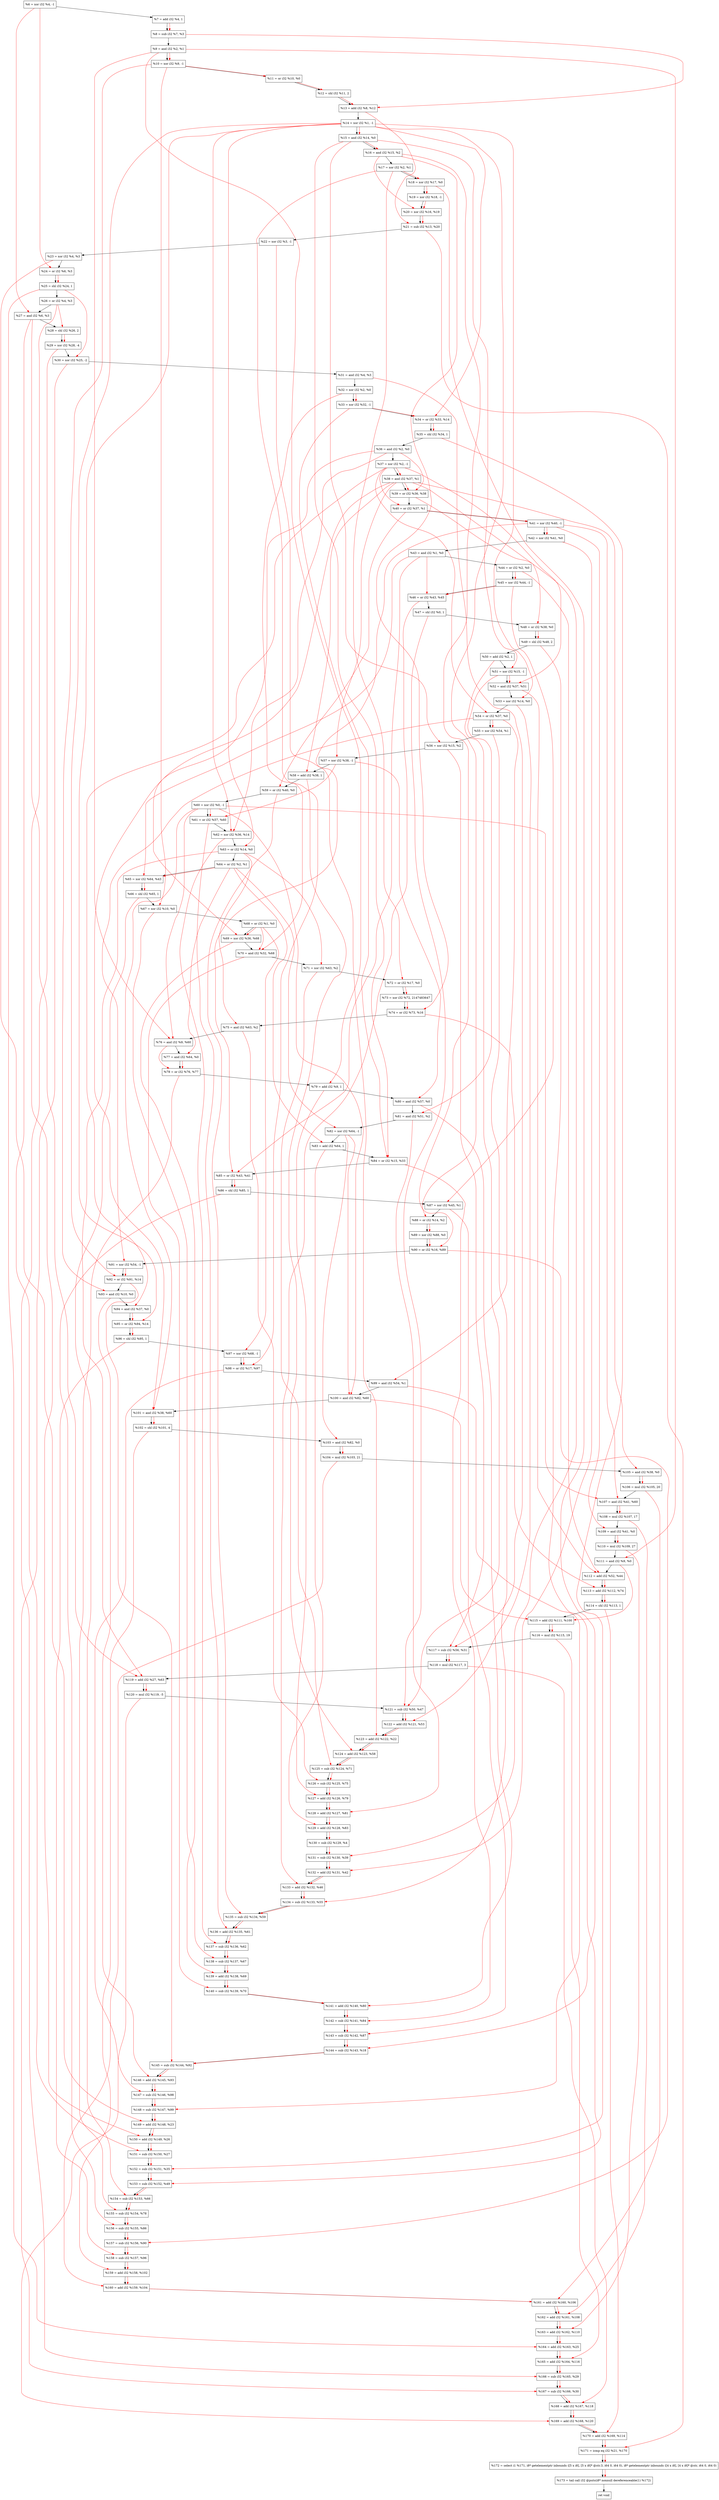 digraph "DFG for'crackme' function" {
	Node0x1809a50[shape=record, label="  %6 = xor i32 %4, -1"];
	Node0x1809af0[shape=record, label="  %7 = add i32 %4, 1"];
	Node0x1809b60[shape=record, label="  %8 = sub i32 %7, %3"];
	Node0x1809bd0[shape=record, label="  %9 = and i32 %2, %1"];
	Node0x1809c40[shape=record, label="  %10 = xor i32 %9, -1"];
	Node0x1809cb0[shape=record, label="  %11 = or i32 %10, %0"];
	Node0x1809d50[shape=record, label="  %12 = shl i32 %11, 2"];
	Node0x1809dc0[shape=record, label="  %13 = add i32 %8, %12"];
	Node0x1809e30[shape=record, label="  %14 = xor i32 %1, -1"];
	Node0x1809ea0[shape=record, label="  %15 = and i32 %14, %0"];
	Node0x1809f10[shape=record, label="  %16 = and i32 %15, %2"];
	Node0x1809f80[shape=record, label="  %17 = xor i32 %2, %1"];
	Node0x1809ff0[shape=record, label="  %18 = xor i32 %17, %0"];
	Node0x180a060[shape=record, label="  %19 = xor i32 %18, -1"];
	Node0x180a0d0[shape=record, label="  %20 = xor i32 %16, %19"];
	Node0x180a140[shape=record, label="  %21 = sub i32 %13, %20"];
	Node0x180a1b0[shape=record, label="  %22 = xor i32 %3, -1"];
	Node0x180a220[shape=record, label="  %23 = xor i32 %4, %3"];
	Node0x180a290[shape=record, label="  %24 = or i32 %6, %3"];
	Node0x180a300[shape=record, label="  %25 = shl i32 %24, 1"];
	Node0x180a370[shape=record, label="  %26 = or i32 %4, %3"];
	Node0x180a3e0[shape=record, label="  %27 = and i32 %6, %3"];
	Node0x180a450[shape=record, label="  %28 = shl i32 %26, 2"];
	Node0x180a4f0[shape=record, label="  %29 = xor i32 %28, -4"];
	Node0x180a590[shape=record, label="  %30 = xor i32 %25, -2"];
	Node0x180a600[shape=record, label="  %31 = and i32 %4, %3"];
	Node0x180a670[shape=record, label="  %32 = xor i32 %2, %0"];
	Node0x180a8f0[shape=record, label="  %33 = xor i32 %32, -1"];
	Node0x180a960[shape=record, label="  %34 = or i32 %33, %14"];
	Node0x180a9d0[shape=record, label="  %35 = shl i32 %34, 1"];
	Node0x180aa40[shape=record, label="  %36 = and i32 %2, %0"];
	Node0x180aab0[shape=record, label="  %37 = xor i32 %2, -1"];
	Node0x180ab20[shape=record, label="  %38 = and i32 %37, %1"];
	Node0x180ab90[shape=record, label="  %39 = or i32 %36, %38"];
	Node0x180ac00[shape=record, label="  %40 = or i32 %37, %1"];
	Node0x180ac70[shape=record, label="  %41 = xor i32 %40, -1"];
	Node0x180ace0[shape=record, label="  %42 = xor i32 %41, %0"];
	Node0x180ad50[shape=record, label="  %43 = and i32 %1, %0"];
	Node0x180adc0[shape=record, label="  %44 = or i32 %2, %0"];
	Node0x180ae30[shape=record, label="  %45 = xor i32 %44, -1"];
	Node0x180aea0[shape=record, label="  %46 = or i32 %43, %45"];
	Node0x180af10[shape=record, label="  %47 = shl i32 %0, 1"];
	Node0x180af80[shape=record, label="  %48 = or i32 %38, %0"];
	Node0x180aff0[shape=record, label="  %49 = shl i32 %48, 2"];
	Node0x180b060[shape=record, label="  %50 = add i32 %2, 1"];
	Node0x180b0d0[shape=record, label="  %51 = xor i32 %15, -1"];
	Node0x180b140[shape=record, label="  %52 = and i32 %37, %51"];
	Node0x180b1b0[shape=record, label="  %53 = xor i32 %14, %0"];
	Node0x180b220[shape=record, label="  %54 = or i32 %37, %0"];
	Node0x180b290[shape=record, label="  %55 = xor i32 %54, %1"];
	Node0x180b300[shape=record, label="  %56 = xor i32 %15, %2"];
	Node0x180b370[shape=record, label="  %57 = xor i32 %38, -1"];
	Node0x180b3e0[shape=record, label="  %58 = add i32 %38, 1"];
	Node0x180b450[shape=record, label="  %59 = or i32 %40, %0"];
	Node0x180b4c0[shape=record, label="  %60 = xor i32 %0, -1"];
	Node0x180b530[shape=record, label="  %61 = or i32 %57, %60"];
	Node0x180b5a0[shape=record, label="  %62 = xor i32 %36, %14"];
	Node0x180b610[shape=record, label="  %63 = or i32 %14, %0"];
	Node0x180b680[shape=record, label="  %64 = or i32 %2, %1"];
	Node0x180bb00[shape=record, label="  %65 = xor i32 %64, %43"];
	Node0x180bb70[shape=record, label="  %66 = shl i32 %65, 1"];
	Node0x180bbe0[shape=record, label="  %67 = xor i32 %10, %0"];
	Node0x180bc50[shape=record, label="  %68 = or i32 %1, %0"];
	Node0x180bcc0[shape=record, label="  %69 = xor i32 %36, %68"];
	Node0x180bd30[shape=record, label="  %70 = and i32 %32, %68"];
	Node0x180bda0[shape=record, label="  %71 = xor i32 %63, %2"];
	Node0x180be10[shape=record, label="  %72 = or i32 %17, %0"];
	Node0x180beb0[shape=record, label="  %73 = xor i32 %72, 2147483647"];
	Node0x180bf20[shape=record, label="  %74 = or i32 %73, %16"];
	Node0x180bf90[shape=record, label="  %75 = and i32 %63, %2"];
	Node0x180c000[shape=record, label="  %76 = and i32 %9, %60"];
	Node0x180c070[shape=record, label="  %77 = and i32 %64, %0"];
	Node0x180c0e0[shape=record, label="  %78 = or i32 %76, %77"];
	Node0x180c150[shape=record, label="  %79 = add i32 %9, 1"];
	Node0x180c1c0[shape=record, label="  %80 = and i32 %57, %0"];
	Node0x180c230[shape=record, label="  %81 = and i32 %51, %2"];
	Node0x180c2a0[shape=record, label="  %82 = xor i32 %64, -1"];
	Node0x180c310[shape=record, label="  %83 = add i32 %64, 1"];
	Node0x180c380[shape=record, label="  %84 = or i32 %15, %33"];
	Node0x180c3f0[shape=record, label="  %85 = or i32 %43, %41"];
	Node0x180c460[shape=record, label="  %86 = shl i32 %85, 1"];
	Node0x180c4d0[shape=record, label="  %87 = xor i32 %45, %1"];
	Node0x180c540[shape=record, label="  %88 = or i32 %14, %2"];
	Node0x180c5b0[shape=record, label="  %89 = xor i32 %88, %0"];
	Node0x180c620[shape=record, label="  %90 = or i32 %16, %89"];
	Node0x180c690[shape=record, label="  %91 = xor i32 %54, -1"];
	Node0x180c700[shape=record, label="  %92 = or i32 %91, %14"];
	Node0x180c770[shape=record, label="  %93 = and i32 %10, %0"];
	Node0x180c7e0[shape=record, label="  %94 = and i32 %37, %0"];
	Node0x180c850[shape=record, label="  %95 = or i32 %94, %14"];
	Node0x180c8c0[shape=record, label="  %96 = shl i32 %95, 1"];
	Node0x180c930[shape=record, label="  %97 = xor i32 %68, -1"];
	Node0x180c9a0[shape=record, label="  %98 = or i32 %17, %97"];
	Node0x180ca10[shape=record, label="  %99 = and i32 %54, %1"];
	Node0x180ca80[shape=record, label="  %100 = and i32 %82, %60"];
	Node0x180caf0[shape=record, label="  %101 = and i32 %38, %60"];
	Node0x180cb90[shape=record, label="  %102 = shl i32 %101, 4"];
	Node0x180cc00[shape=record, label="  %103 = and i32 %82, %0"];
	Node0x180cca0[shape=record, label="  %104 = mul i32 %103, 21"];
	Node0x180cd10[shape=record, label="  %105 = and i32 %38, %0"];
	Node0x180cdb0[shape=record, label="  %106 = mul i32 %105, 20"];
	Node0x180ce20[shape=record, label="  %107 = and i32 %41, %60"];
	Node0x180cec0[shape=record, label="  %108 = mul i32 %107, 17"];
	Node0x180cf30[shape=record, label="  %109 = and i32 %41, %0"];
	Node0x180cfd0[shape=record, label="  %110 = mul i32 %109, 27"];
	Node0x180d040[shape=record, label="  %111 = and i32 %9, %0"];
	Node0x180d0b0[shape=record, label="  %112 = add i32 %52, %44"];
	Node0x180d120[shape=record, label="  %113 = add i32 %112, %74"];
	Node0x180d190[shape=record, label="  %114 = shl i32 %113, 1"];
	Node0x180d200[shape=record, label="  %115 = add i32 %111, %100"];
	Node0x180d2a0[shape=record, label="  %116 = mul i32 %115, 19"];
	Node0x180d310[shape=record, label="  %117 = sub i32 %56, %31"];
	Node0x180d3b0[shape=record, label="  %118 = mul i32 %117, 3"];
	Node0x180d420[shape=record, label="  %119 = add i32 %27, %63"];
	Node0x180d4c0[shape=record, label="  %120 = mul i32 %119, -5"];
	Node0x180d530[shape=record, label="  %121 = sub i32 %50, %47"];
	Node0x180d5a0[shape=record, label="  %122 = add i32 %121, %53"];
	Node0x180d610[shape=record, label="  %123 = add i32 %122, %22"];
	Node0x180d680[shape=record, label="  %124 = add i32 %123, %58"];
	Node0x180d6f0[shape=record, label="  %125 = sub i32 %124, %71"];
	Node0x180d760[shape=record, label="  %126 = sub i32 %125, %75"];
	Node0x180d7d0[shape=record, label="  %127 = add i32 %126, %79"];
	Node0x180d840[shape=record, label="  %128 = add i32 %127, %81"];
	Node0x180e0c0[shape=record, label="  %129 = add i32 %128, %83"];
	Node0x180e130[shape=record, label="  %130 = sub i32 %129, %4"];
	Node0x180e1a0[shape=record, label="  %131 = sub i32 %130, %39"];
	Node0x180e210[shape=record, label="  %132 = add i32 %131, %42"];
	Node0x180e280[shape=record, label="  %133 = add i32 %132, %46"];
	Node0x180e2f0[shape=record, label="  %134 = sub i32 %133, %55"];
	Node0x180e360[shape=record, label="  %135 = sub i32 %134, %59"];
	Node0x180e3d0[shape=record, label="  %136 = add i32 %135, %61"];
	Node0x180e440[shape=record, label="  %137 = sub i32 %136, %62"];
	Node0x180e4b0[shape=record, label="  %138 = sub i32 %137, %67"];
	Node0x180e520[shape=record, label="  %139 = add i32 %138, %69"];
	Node0x180e590[shape=record, label="  %140 = sub i32 %139, %70"];
	Node0x180e600[shape=record, label="  %141 = add i32 %140, %80"];
	Node0x180e670[shape=record, label="  %142 = sub i32 %141, %84"];
	Node0x180e6e0[shape=record, label="  %143 = sub i32 %142, %87"];
	Node0x180e750[shape=record, label="  %144 = sub i32 %143, %18"];
	Node0x180e7c0[shape=record, label="  %145 = sub i32 %144, %92"];
	Node0x180e830[shape=record, label="  %146 = add i32 %145, %93"];
	Node0x180e8a0[shape=record, label="  %147 = sub i32 %146, %98"];
	Node0x180e910[shape=record, label="  %148 = sub i32 %147, %99"];
	Node0x180e980[shape=record, label="  %149 = add i32 %148, %23"];
	Node0x180e9f0[shape=record, label="  %150 = add i32 %149, %26"];
	Node0x180ea60[shape=record, label="  %151 = sub i32 %150, %27"];
	Node0x180ead0[shape=record, label="  %152 = sub i32 %151, %35"];
	Node0x180eb40[shape=record, label="  %153 = sub i32 %152, %49"];
	Node0x180ebb0[shape=record, label="  %154 = sub i32 %153, %66"];
	Node0x180ec20[shape=record, label="  %155 = sub i32 %154, %78"];
	Node0x180ec90[shape=record, label="  %156 = sub i32 %155, %86"];
	Node0x180ed00[shape=record, label="  %157 = sub i32 %156, %90"];
	Node0x180ed70[shape=record, label="  %158 = sub i32 %157, %96"];
	Node0x180ede0[shape=record, label="  %159 = add i32 %158, %102"];
	Node0x180ee50[shape=record, label="  %160 = add i32 %159, %104"];
	Node0x180eec0[shape=record, label="  %161 = add i32 %160, %106"];
	Node0x180ef30[shape=record, label="  %162 = add i32 %161, %108"];
	Node0x180efa0[shape=record, label="  %163 = add i32 %162, %110"];
	Node0x180f010[shape=record, label="  %164 = add i32 %163, %25"];
	Node0x180f080[shape=record, label="  %165 = add i32 %164, %116"];
	Node0x180f0f0[shape=record, label="  %166 = sub i32 %165, %29"];
	Node0x180f160[shape=record, label="  %167 = sub i32 %166, %30"];
	Node0x180f1d0[shape=record, label="  %168 = add i32 %167, %118"];
	Node0x180f240[shape=record, label="  %169 = add i32 %168, %120"];
	Node0x180f2b0[shape=record, label="  %170 = add i32 %169, %114"];
	Node0x180f320[shape=record, label="  %171 = icmp eq i32 %21, %170"];
	Node0x17a9268[shape=record, label="  %172 = select i1 %171, i8* getelementptr inbounds ([5 x i8], [5 x i8]* @str.3, i64 0, i64 0), i8* getelementptr inbounds ([4 x i8], [4 x i8]* @str, i64 0, i64 0)"];
	Node0x180f5b0[shape=record, label="  %173 = tail call i32 @puts(i8* nonnull dereferenceable(1) %172)"];
	Node0x180f600[shape=record, label="  ret void"];
	Node0x1809a50 -> Node0x1809af0;
	Node0x1809af0 -> Node0x1809b60;
	Node0x1809b60 -> Node0x1809bd0;
	Node0x1809bd0 -> Node0x1809c40;
	Node0x1809c40 -> Node0x1809cb0;
	Node0x1809cb0 -> Node0x1809d50;
	Node0x1809d50 -> Node0x1809dc0;
	Node0x1809dc0 -> Node0x1809e30;
	Node0x1809e30 -> Node0x1809ea0;
	Node0x1809ea0 -> Node0x1809f10;
	Node0x1809f10 -> Node0x1809f80;
	Node0x1809f80 -> Node0x1809ff0;
	Node0x1809ff0 -> Node0x180a060;
	Node0x180a060 -> Node0x180a0d0;
	Node0x180a0d0 -> Node0x180a140;
	Node0x180a140 -> Node0x180a1b0;
	Node0x180a1b0 -> Node0x180a220;
	Node0x180a220 -> Node0x180a290;
	Node0x180a290 -> Node0x180a300;
	Node0x180a300 -> Node0x180a370;
	Node0x180a370 -> Node0x180a3e0;
	Node0x180a3e0 -> Node0x180a450;
	Node0x180a450 -> Node0x180a4f0;
	Node0x180a4f0 -> Node0x180a590;
	Node0x180a590 -> Node0x180a600;
	Node0x180a600 -> Node0x180a670;
	Node0x180a670 -> Node0x180a8f0;
	Node0x180a8f0 -> Node0x180a960;
	Node0x180a960 -> Node0x180a9d0;
	Node0x180a9d0 -> Node0x180aa40;
	Node0x180aa40 -> Node0x180aab0;
	Node0x180aab0 -> Node0x180ab20;
	Node0x180ab20 -> Node0x180ab90;
	Node0x180ab90 -> Node0x180ac00;
	Node0x180ac00 -> Node0x180ac70;
	Node0x180ac70 -> Node0x180ace0;
	Node0x180ace0 -> Node0x180ad50;
	Node0x180ad50 -> Node0x180adc0;
	Node0x180adc0 -> Node0x180ae30;
	Node0x180ae30 -> Node0x180aea0;
	Node0x180aea0 -> Node0x180af10;
	Node0x180af10 -> Node0x180af80;
	Node0x180af80 -> Node0x180aff0;
	Node0x180aff0 -> Node0x180b060;
	Node0x180b060 -> Node0x180b0d0;
	Node0x180b0d0 -> Node0x180b140;
	Node0x180b140 -> Node0x180b1b0;
	Node0x180b1b0 -> Node0x180b220;
	Node0x180b220 -> Node0x180b290;
	Node0x180b290 -> Node0x180b300;
	Node0x180b300 -> Node0x180b370;
	Node0x180b370 -> Node0x180b3e0;
	Node0x180b3e0 -> Node0x180b450;
	Node0x180b450 -> Node0x180b4c0;
	Node0x180b4c0 -> Node0x180b530;
	Node0x180b530 -> Node0x180b5a0;
	Node0x180b5a0 -> Node0x180b610;
	Node0x180b610 -> Node0x180b680;
	Node0x180b680 -> Node0x180bb00;
	Node0x180bb00 -> Node0x180bb70;
	Node0x180bb70 -> Node0x180bbe0;
	Node0x180bbe0 -> Node0x180bc50;
	Node0x180bc50 -> Node0x180bcc0;
	Node0x180bcc0 -> Node0x180bd30;
	Node0x180bd30 -> Node0x180bda0;
	Node0x180bda0 -> Node0x180be10;
	Node0x180be10 -> Node0x180beb0;
	Node0x180beb0 -> Node0x180bf20;
	Node0x180bf20 -> Node0x180bf90;
	Node0x180bf90 -> Node0x180c000;
	Node0x180c000 -> Node0x180c070;
	Node0x180c070 -> Node0x180c0e0;
	Node0x180c0e0 -> Node0x180c150;
	Node0x180c150 -> Node0x180c1c0;
	Node0x180c1c0 -> Node0x180c230;
	Node0x180c230 -> Node0x180c2a0;
	Node0x180c2a0 -> Node0x180c310;
	Node0x180c310 -> Node0x180c380;
	Node0x180c380 -> Node0x180c3f0;
	Node0x180c3f0 -> Node0x180c460;
	Node0x180c460 -> Node0x180c4d0;
	Node0x180c4d0 -> Node0x180c540;
	Node0x180c540 -> Node0x180c5b0;
	Node0x180c5b0 -> Node0x180c620;
	Node0x180c620 -> Node0x180c690;
	Node0x180c690 -> Node0x180c700;
	Node0x180c700 -> Node0x180c770;
	Node0x180c770 -> Node0x180c7e0;
	Node0x180c7e0 -> Node0x180c850;
	Node0x180c850 -> Node0x180c8c0;
	Node0x180c8c0 -> Node0x180c930;
	Node0x180c930 -> Node0x180c9a0;
	Node0x180c9a0 -> Node0x180ca10;
	Node0x180ca10 -> Node0x180ca80;
	Node0x180ca80 -> Node0x180caf0;
	Node0x180caf0 -> Node0x180cb90;
	Node0x180cb90 -> Node0x180cc00;
	Node0x180cc00 -> Node0x180cca0;
	Node0x180cca0 -> Node0x180cd10;
	Node0x180cd10 -> Node0x180cdb0;
	Node0x180cdb0 -> Node0x180ce20;
	Node0x180ce20 -> Node0x180cec0;
	Node0x180cec0 -> Node0x180cf30;
	Node0x180cf30 -> Node0x180cfd0;
	Node0x180cfd0 -> Node0x180d040;
	Node0x180d040 -> Node0x180d0b0;
	Node0x180d0b0 -> Node0x180d120;
	Node0x180d120 -> Node0x180d190;
	Node0x180d190 -> Node0x180d200;
	Node0x180d200 -> Node0x180d2a0;
	Node0x180d2a0 -> Node0x180d310;
	Node0x180d310 -> Node0x180d3b0;
	Node0x180d3b0 -> Node0x180d420;
	Node0x180d420 -> Node0x180d4c0;
	Node0x180d4c0 -> Node0x180d530;
	Node0x180d530 -> Node0x180d5a0;
	Node0x180d5a0 -> Node0x180d610;
	Node0x180d610 -> Node0x180d680;
	Node0x180d680 -> Node0x180d6f0;
	Node0x180d6f0 -> Node0x180d760;
	Node0x180d760 -> Node0x180d7d0;
	Node0x180d7d0 -> Node0x180d840;
	Node0x180d840 -> Node0x180e0c0;
	Node0x180e0c0 -> Node0x180e130;
	Node0x180e130 -> Node0x180e1a0;
	Node0x180e1a0 -> Node0x180e210;
	Node0x180e210 -> Node0x180e280;
	Node0x180e280 -> Node0x180e2f0;
	Node0x180e2f0 -> Node0x180e360;
	Node0x180e360 -> Node0x180e3d0;
	Node0x180e3d0 -> Node0x180e440;
	Node0x180e440 -> Node0x180e4b0;
	Node0x180e4b0 -> Node0x180e520;
	Node0x180e520 -> Node0x180e590;
	Node0x180e590 -> Node0x180e600;
	Node0x180e600 -> Node0x180e670;
	Node0x180e670 -> Node0x180e6e0;
	Node0x180e6e0 -> Node0x180e750;
	Node0x180e750 -> Node0x180e7c0;
	Node0x180e7c0 -> Node0x180e830;
	Node0x180e830 -> Node0x180e8a0;
	Node0x180e8a0 -> Node0x180e910;
	Node0x180e910 -> Node0x180e980;
	Node0x180e980 -> Node0x180e9f0;
	Node0x180e9f0 -> Node0x180ea60;
	Node0x180ea60 -> Node0x180ead0;
	Node0x180ead0 -> Node0x180eb40;
	Node0x180eb40 -> Node0x180ebb0;
	Node0x180ebb0 -> Node0x180ec20;
	Node0x180ec20 -> Node0x180ec90;
	Node0x180ec90 -> Node0x180ed00;
	Node0x180ed00 -> Node0x180ed70;
	Node0x180ed70 -> Node0x180ede0;
	Node0x180ede0 -> Node0x180ee50;
	Node0x180ee50 -> Node0x180eec0;
	Node0x180eec0 -> Node0x180ef30;
	Node0x180ef30 -> Node0x180efa0;
	Node0x180efa0 -> Node0x180f010;
	Node0x180f010 -> Node0x180f080;
	Node0x180f080 -> Node0x180f0f0;
	Node0x180f0f0 -> Node0x180f160;
	Node0x180f160 -> Node0x180f1d0;
	Node0x180f1d0 -> Node0x180f240;
	Node0x180f240 -> Node0x180f2b0;
	Node0x180f2b0 -> Node0x180f320;
	Node0x180f320 -> Node0x17a9268;
	Node0x17a9268 -> Node0x180f5b0;
	Node0x180f5b0 -> Node0x180f600;
edge [color=red]
	Node0x1809af0 -> Node0x1809b60;
	Node0x1809bd0 -> Node0x1809c40;
	Node0x1809c40 -> Node0x1809cb0;
	Node0x1809cb0 -> Node0x1809d50;
	Node0x1809b60 -> Node0x1809dc0;
	Node0x1809d50 -> Node0x1809dc0;
	Node0x1809e30 -> Node0x1809ea0;
	Node0x1809ea0 -> Node0x1809f10;
	Node0x1809f80 -> Node0x1809ff0;
	Node0x1809ff0 -> Node0x180a060;
	Node0x1809f10 -> Node0x180a0d0;
	Node0x180a060 -> Node0x180a0d0;
	Node0x1809dc0 -> Node0x180a140;
	Node0x180a0d0 -> Node0x180a140;
	Node0x1809a50 -> Node0x180a290;
	Node0x180a290 -> Node0x180a300;
	Node0x1809a50 -> Node0x180a3e0;
	Node0x180a370 -> Node0x180a450;
	Node0x180a450 -> Node0x180a4f0;
	Node0x180a300 -> Node0x180a590;
	Node0x180a670 -> Node0x180a8f0;
	Node0x180a8f0 -> Node0x180a960;
	Node0x1809e30 -> Node0x180a960;
	Node0x180a960 -> Node0x180a9d0;
	Node0x180aab0 -> Node0x180ab20;
	Node0x180aa40 -> Node0x180ab90;
	Node0x180ab20 -> Node0x180ab90;
	Node0x180aab0 -> Node0x180ac00;
	Node0x180ac00 -> Node0x180ac70;
	Node0x180ac70 -> Node0x180ace0;
	Node0x180adc0 -> Node0x180ae30;
	Node0x180ad50 -> Node0x180aea0;
	Node0x180ae30 -> Node0x180aea0;
	Node0x180ab20 -> Node0x180af80;
	Node0x180af80 -> Node0x180aff0;
	Node0x1809ea0 -> Node0x180b0d0;
	Node0x180aab0 -> Node0x180b140;
	Node0x180b0d0 -> Node0x180b140;
	Node0x1809e30 -> Node0x180b1b0;
	Node0x180aab0 -> Node0x180b220;
	Node0x180b220 -> Node0x180b290;
	Node0x1809ea0 -> Node0x180b300;
	Node0x180ab20 -> Node0x180b370;
	Node0x180ab20 -> Node0x180b3e0;
	Node0x180ac00 -> Node0x180b450;
	Node0x180b370 -> Node0x180b530;
	Node0x180b4c0 -> Node0x180b530;
	Node0x180aa40 -> Node0x180b5a0;
	Node0x1809e30 -> Node0x180b5a0;
	Node0x1809e30 -> Node0x180b610;
	Node0x180b680 -> Node0x180bb00;
	Node0x180ad50 -> Node0x180bb00;
	Node0x180bb00 -> Node0x180bb70;
	Node0x1809c40 -> Node0x180bbe0;
	Node0x180aa40 -> Node0x180bcc0;
	Node0x180bc50 -> Node0x180bcc0;
	Node0x180a670 -> Node0x180bd30;
	Node0x180bc50 -> Node0x180bd30;
	Node0x180b610 -> Node0x180bda0;
	Node0x1809f80 -> Node0x180be10;
	Node0x180be10 -> Node0x180beb0;
	Node0x180beb0 -> Node0x180bf20;
	Node0x1809f10 -> Node0x180bf20;
	Node0x180b610 -> Node0x180bf90;
	Node0x1809bd0 -> Node0x180c000;
	Node0x180b4c0 -> Node0x180c000;
	Node0x180b680 -> Node0x180c070;
	Node0x180c000 -> Node0x180c0e0;
	Node0x180c070 -> Node0x180c0e0;
	Node0x1809bd0 -> Node0x180c150;
	Node0x180b370 -> Node0x180c1c0;
	Node0x180b0d0 -> Node0x180c230;
	Node0x180b680 -> Node0x180c2a0;
	Node0x180b680 -> Node0x180c310;
	Node0x1809ea0 -> Node0x180c380;
	Node0x180a8f0 -> Node0x180c380;
	Node0x180ad50 -> Node0x180c3f0;
	Node0x180ac70 -> Node0x180c3f0;
	Node0x180c3f0 -> Node0x180c460;
	Node0x180ae30 -> Node0x180c4d0;
	Node0x1809e30 -> Node0x180c540;
	Node0x180c540 -> Node0x180c5b0;
	Node0x1809f10 -> Node0x180c620;
	Node0x180c5b0 -> Node0x180c620;
	Node0x180b220 -> Node0x180c690;
	Node0x180c690 -> Node0x180c700;
	Node0x1809e30 -> Node0x180c700;
	Node0x1809c40 -> Node0x180c770;
	Node0x180aab0 -> Node0x180c7e0;
	Node0x180c7e0 -> Node0x180c850;
	Node0x1809e30 -> Node0x180c850;
	Node0x180c850 -> Node0x180c8c0;
	Node0x180bc50 -> Node0x180c930;
	Node0x1809f80 -> Node0x180c9a0;
	Node0x180c930 -> Node0x180c9a0;
	Node0x180b220 -> Node0x180ca10;
	Node0x180c2a0 -> Node0x180ca80;
	Node0x180b4c0 -> Node0x180ca80;
	Node0x180ab20 -> Node0x180caf0;
	Node0x180b4c0 -> Node0x180caf0;
	Node0x180caf0 -> Node0x180cb90;
	Node0x180c2a0 -> Node0x180cc00;
	Node0x180cc00 -> Node0x180cca0;
	Node0x180ab20 -> Node0x180cd10;
	Node0x180cd10 -> Node0x180cdb0;
	Node0x180ac70 -> Node0x180ce20;
	Node0x180b4c0 -> Node0x180ce20;
	Node0x180ce20 -> Node0x180cec0;
	Node0x180ac70 -> Node0x180cf30;
	Node0x180cf30 -> Node0x180cfd0;
	Node0x1809bd0 -> Node0x180d040;
	Node0x180b140 -> Node0x180d0b0;
	Node0x180adc0 -> Node0x180d0b0;
	Node0x180d0b0 -> Node0x180d120;
	Node0x180bf20 -> Node0x180d120;
	Node0x180d120 -> Node0x180d190;
	Node0x180d040 -> Node0x180d200;
	Node0x180ca80 -> Node0x180d200;
	Node0x180d200 -> Node0x180d2a0;
	Node0x180b300 -> Node0x180d310;
	Node0x180a600 -> Node0x180d310;
	Node0x180d310 -> Node0x180d3b0;
	Node0x180a3e0 -> Node0x180d420;
	Node0x180b610 -> Node0x180d420;
	Node0x180d420 -> Node0x180d4c0;
	Node0x180b060 -> Node0x180d530;
	Node0x180af10 -> Node0x180d530;
	Node0x180d530 -> Node0x180d5a0;
	Node0x180b1b0 -> Node0x180d5a0;
	Node0x180d5a0 -> Node0x180d610;
	Node0x180a1b0 -> Node0x180d610;
	Node0x180d610 -> Node0x180d680;
	Node0x180b3e0 -> Node0x180d680;
	Node0x180d680 -> Node0x180d6f0;
	Node0x180bda0 -> Node0x180d6f0;
	Node0x180d6f0 -> Node0x180d760;
	Node0x180bf90 -> Node0x180d760;
	Node0x180d760 -> Node0x180d7d0;
	Node0x180c150 -> Node0x180d7d0;
	Node0x180d7d0 -> Node0x180d840;
	Node0x180c230 -> Node0x180d840;
	Node0x180d840 -> Node0x180e0c0;
	Node0x180c310 -> Node0x180e0c0;
	Node0x180e0c0 -> Node0x180e130;
	Node0x180e130 -> Node0x180e1a0;
	Node0x180ab90 -> Node0x180e1a0;
	Node0x180e1a0 -> Node0x180e210;
	Node0x180ace0 -> Node0x180e210;
	Node0x180e210 -> Node0x180e280;
	Node0x180aea0 -> Node0x180e280;
	Node0x180e280 -> Node0x180e2f0;
	Node0x180b290 -> Node0x180e2f0;
	Node0x180e2f0 -> Node0x180e360;
	Node0x180b450 -> Node0x180e360;
	Node0x180e360 -> Node0x180e3d0;
	Node0x180b530 -> Node0x180e3d0;
	Node0x180e3d0 -> Node0x180e440;
	Node0x180b5a0 -> Node0x180e440;
	Node0x180e440 -> Node0x180e4b0;
	Node0x180bbe0 -> Node0x180e4b0;
	Node0x180e4b0 -> Node0x180e520;
	Node0x180bcc0 -> Node0x180e520;
	Node0x180e520 -> Node0x180e590;
	Node0x180bd30 -> Node0x180e590;
	Node0x180e590 -> Node0x180e600;
	Node0x180c1c0 -> Node0x180e600;
	Node0x180e600 -> Node0x180e670;
	Node0x180c380 -> Node0x180e670;
	Node0x180e670 -> Node0x180e6e0;
	Node0x180c4d0 -> Node0x180e6e0;
	Node0x180e6e0 -> Node0x180e750;
	Node0x1809ff0 -> Node0x180e750;
	Node0x180e750 -> Node0x180e7c0;
	Node0x180c700 -> Node0x180e7c0;
	Node0x180e7c0 -> Node0x180e830;
	Node0x180c770 -> Node0x180e830;
	Node0x180e830 -> Node0x180e8a0;
	Node0x180c9a0 -> Node0x180e8a0;
	Node0x180e8a0 -> Node0x180e910;
	Node0x180ca10 -> Node0x180e910;
	Node0x180e910 -> Node0x180e980;
	Node0x180a220 -> Node0x180e980;
	Node0x180e980 -> Node0x180e9f0;
	Node0x180a370 -> Node0x180e9f0;
	Node0x180e9f0 -> Node0x180ea60;
	Node0x180a3e0 -> Node0x180ea60;
	Node0x180ea60 -> Node0x180ead0;
	Node0x180a9d0 -> Node0x180ead0;
	Node0x180ead0 -> Node0x180eb40;
	Node0x180aff0 -> Node0x180eb40;
	Node0x180eb40 -> Node0x180ebb0;
	Node0x180bb70 -> Node0x180ebb0;
	Node0x180ebb0 -> Node0x180ec20;
	Node0x180c0e0 -> Node0x180ec20;
	Node0x180ec20 -> Node0x180ec90;
	Node0x180c460 -> Node0x180ec90;
	Node0x180ec90 -> Node0x180ed00;
	Node0x180c620 -> Node0x180ed00;
	Node0x180ed00 -> Node0x180ed70;
	Node0x180c8c0 -> Node0x180ed70;
	Node0x180ed70 -> Node0x180ede0;
	Node0x180cb90 -> Node0x180ede0;
	Node0x180ede0 -> Node0x180ee50;
	Node0x180cca0 -> Node0x180ee50;
	Node0x180ee50 -> Node0x180eec0;
	Node0x180cdb0 -> Node0x180eec0;
	Node0x180eec0 -> Node0x180ef30;
	Node0x180cec0 -> Node0x180ef30;
	Node0x180ef30 -> Node0x180efa0;
	Node0x180cfd0 -> Node0x180efa0;
	Node0x180efa0 -> Node0x180f010;
	Node0x180a300 -> Node0x180f010;
	Node0x180f010 -> Node0x180f080;
	Node0x180d2a0 -> Node0x180f080;
	Node0x180f080 -> Node0x180f0f0;
	Node0x180a4f0 -> Node0x180f0f0;
	Node0x180f0f0 -> Node0x180f160;
	Node0x180a590 -> Node0x180f160;
	Node0x180f160 -> Node0x180f1d0;
	Node0x180d3b0 -> Node0x180f1d0;
	Node0x180f1d0 -> Node0x180f240;
	Node0x180d4c0 -> Node0x180f240;
	Node0x180f240 -> Node0x180f2b0;
	Node0x180d190 -> Node0x180f2b0;
	Node0x180a140 -> Node0x180f320;
	Node0x180f2b0 -> Node0x180f320;
	Node0x180f320 -> Node0x17a9268;
	Node0x17a9268 -> Node0x180f5b0;
}
